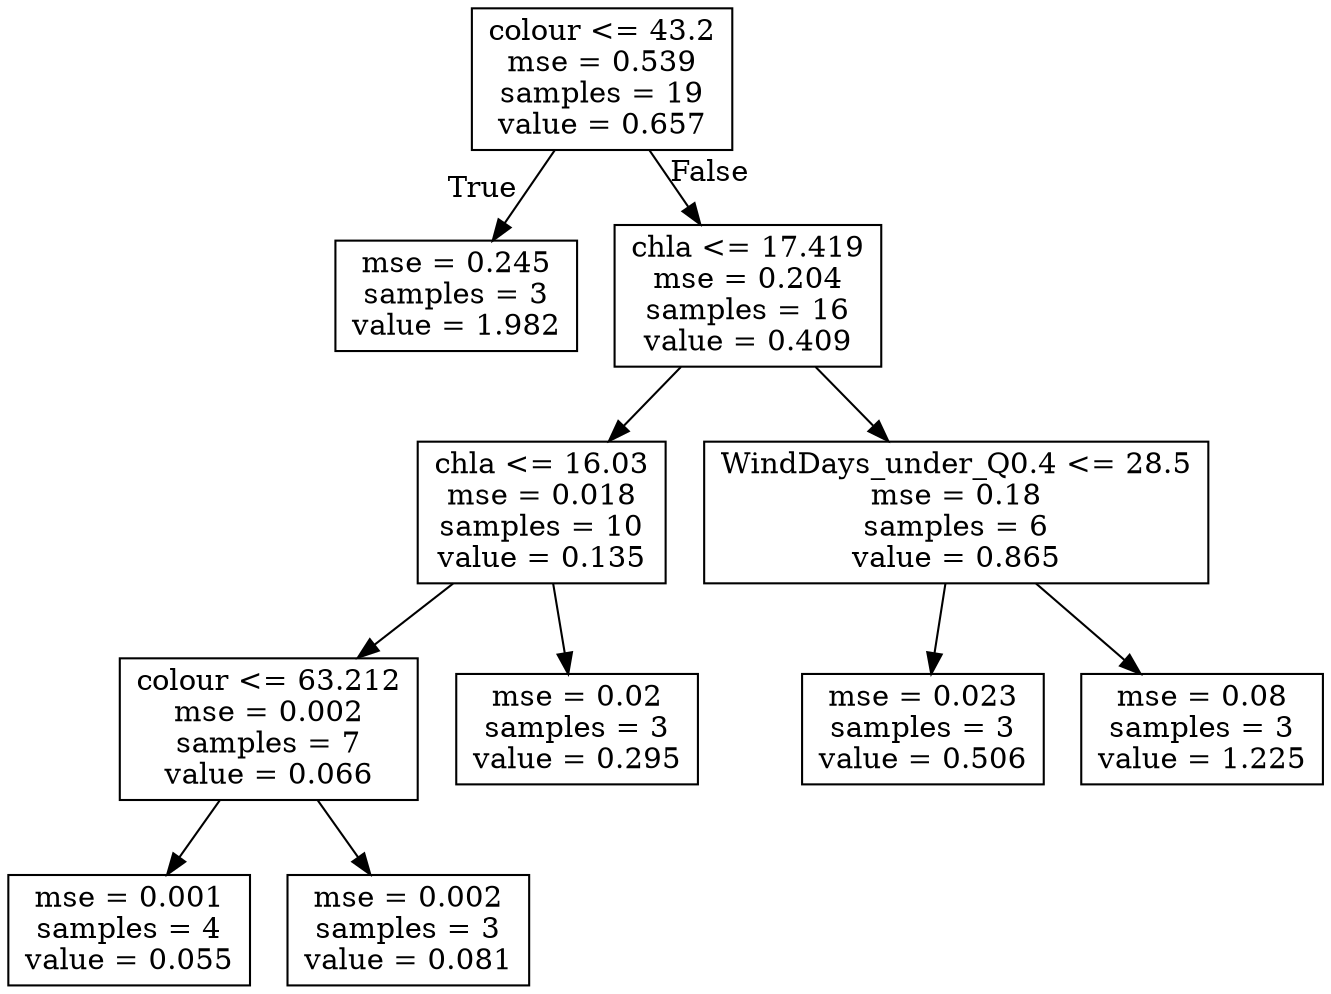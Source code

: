 digraph Tree {
node [shape=box] ;
0 [label="colour <= 43.2\nmse = 0.539\nsamples = 19\nvalue = 0.657"] ;
1 [label="mse = 0.245\nsamples = 3\nvalue = 1.982"] ;
0 -> 1 [labeldistance=2.5, labelangle=45, headlabel="True"] ;
2 [label="chla <= 17.419\nmse = 0.204\nsamples = 16\nvalue = 0.409"] ;
0 -> 2 [labeldistance=2.5, labelangle=-45, headlabel="False"] ;
3 [label="chla <= 16.03\nmse = 0.018\nsamples = 10\nvalue = 0.135"] ;
2 -> 3 ;
7 [label="colour <= 63.212\nmse = 0.002\nsamples = 7\nvalue = 0.066"] ;
3 -> 7 ;
9 [label="mse = 0.001\nsamples = 4\nvalue = 0.055"] ;
7 -> 9 ;
10 [label="mse = 0.002\nsamples = 3\nvalue = 0.081"] ;
7 -> 10 ;
8 [label="mse = 0.02\nsamples = 3\nvalue = 0.295"] ;
3 -> 8 ;
4 [label="WindDays_under_Q0.4 <= 28.5\nmse = 0.18\nsamples = 6\nvalue = 0.865"] ;
2 -> 4 ;
5 [label="mse = 0.023\nsamples = 3\nvalue = 0.506"] ;
4 -> 5 ;
6 [label="mse = 0.08\nsamples = 3\nvalue = 1.225"] ;
4 -> 6 ;
}